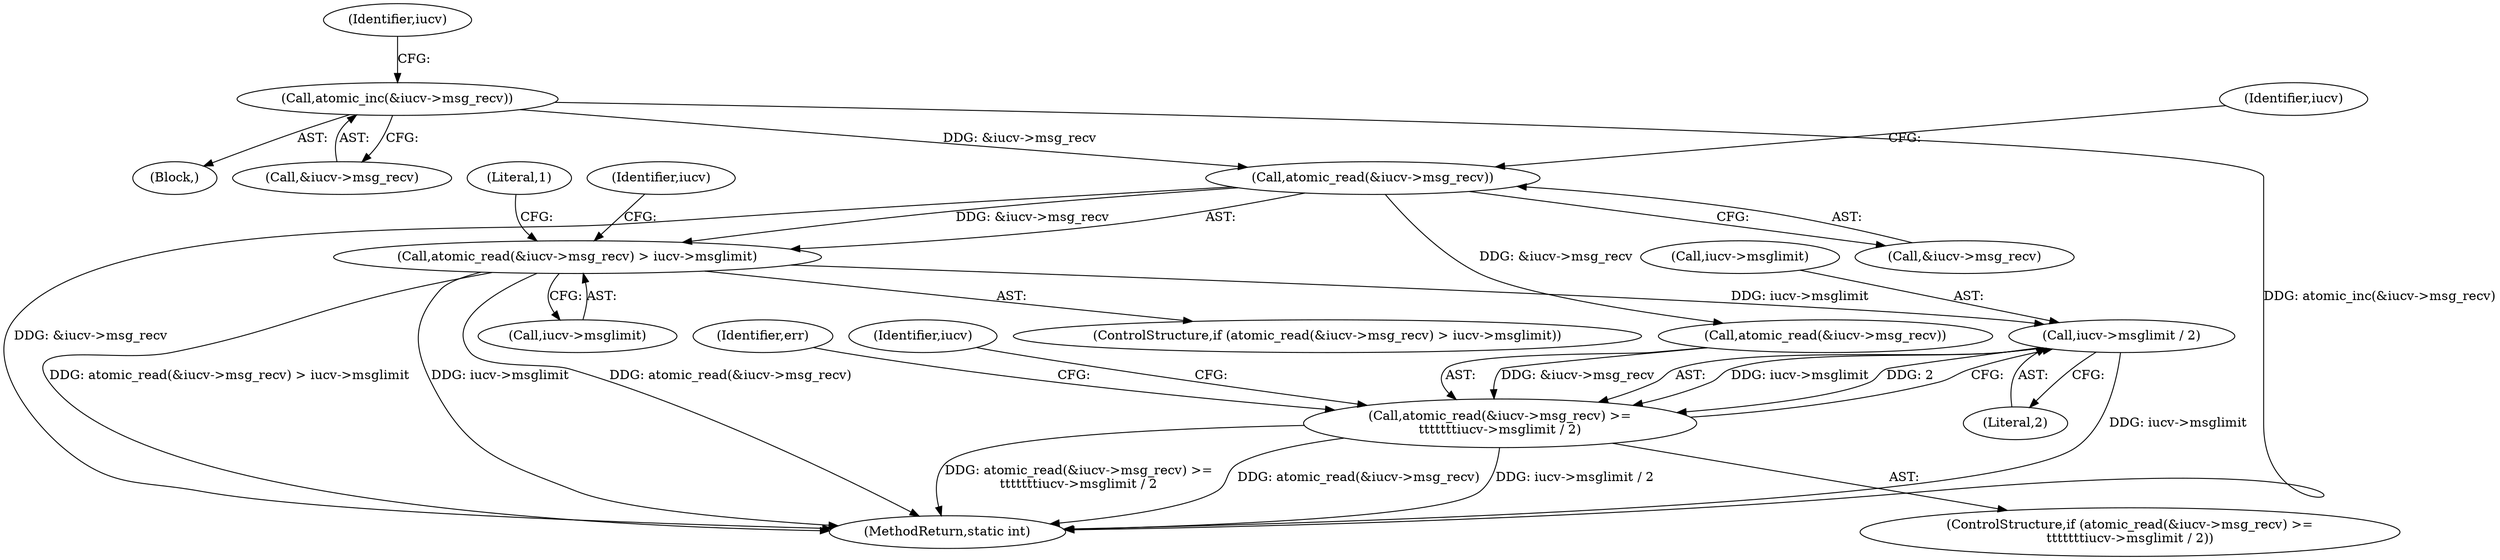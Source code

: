 digraph "0_linux_a5598bd9c087dc0efc250a5221e5d0e6f584ee88@API" {
"1000336" [label="(Call,atomic_read(&iucv->msg_recv) > iucv->msglimit)"];
"1000337" [label="(Call,atomic_read(&iucv->msg_recv))"];
"1000330" [label="(Call,atomic_inc(&iucv->msg_recv))"];
"1000416" [label="(Call,iucv->msglimit / 2)"];
"1000410" [label="(Call,atomic_read(&iucv->msg_recv) >=\n\t\t\t\t\t\t\tiucv->msglimit / 2)"];
"1000337" [label="(Call,atomic_read(&iucv->msg_recv))"];
"1000336" [label="(Call,atomic_read(&iucv->msg_recv) > iucv->msglimit)"];
"1000409" [label="(ControlStructure,if (atomic_read(&iucv->msg_recv) >=\n\t\t\t\t\t\t\tiucv->msglimit / 2))"];
"1000330" [label="(Call,atomic_inc(&iucv->msg_recv))"];
"1000417" [label="(Call,iucv->msglimit)"];
"1000411" [label="(Call,atomic_read(&iucv->msg_recv))"];
"1000347" [label="(Literal,1)"];
"1000357" [label="(Identifier,iucv)"];
"1000331" [label="(Call,&iucv->msg_recv)"];
"1000340" [label="(Identifier,iucv)"];
"1000342" [label="(Call,iucv->msglimit)"];
"1000423" [label="(Identifier,err)"];
"1000329" [label="(Block,)"];
"1000420" [label="(Literal,2)"];
"1000410" [label="(Call,atomic_read(&iucv->msg_recv) >=\n\t\t\t\t\t\t\tiucv->msglimit / 2)"];
"1000460" [label="(MethodReturn,static int)"];
"1000338" [label="(Call,&iucv->msg_recv)"];
"1000335" [label="(ControlStructure,if (atomic_read(&iucv->msg_recv) > iucv->msglimit))"];
"1000343" [label="(Identifier,iucv)"];
"1000416" [label="(Call,iucv->msglimit / 2)"];
"1000441" [label="(Identifier,iucv)"];
"1000336" -> "1000335"  [label="AST: "];
"1000336" -> "1000342"  [label="CFG: "];
"1000337" -> "1000336"  [label="AST: "];
"1000342" -> "1000336"  [label="AST: "];
"1000347" -> "1000336"  [label="CFG: "];
"1000357" -> "1000336"  [label="CFG: "];
"1000336" -> "1000460"  [label="DDG: atomic_read(&iucv->msg_recv) > iucv->msglimit"];
"1000336" -> "1000460"  [label="DDG: iucv->msglimit"];
"1000336" -> "1000460"  [label="DDG: atomic_read(&iucv->msg_recv)"];
"1000337" -> "1000336"  [label="DDG: &iucv->msg_recv"];
"1000336" -> "1000416"  [label="DDG: iucv->msglimit"];
"1000337" -> "1000338"  [label="CFG: "];
"1000338" -> "1000337"  [label="AST: "];
"1000343" -> "1000337"  [label="CFG: "];
"1000337" -> "1000460"  [label="DDG: &iucv->msg_recv"];
"1000330" -> "1000337"  [label="DDG: &iucv->msg_recv"];
"1000337" -> "1000411"  [label="DDG: &iucv->msg_recv"];
"1000330" -> "1000329"  [label="AST: "];
"1000330" -> "1000331"  [label="CFG: "];
"1000331" -> "1000330"  [label="AST: "];
"1000340" -> "1000330"  [label="CFG: "];
"1000330" -> "1000460"  [label="DDG: atomic_inc(&iucv->msg_recv)"];
"1000416" -> "1000410"  [label="AST: "];
"1000416" -> "1000420"  [label="CFG: "];
"1000417" -> "1000416"  [label="AST: "];
"1000420" -> "1000416"  [label="AST: "];
"1000410" -> "1000416"  [label="CFG: "];
"1000416" -> "1000460"  [label="DDG: iucv->msglimit"];
"1000416" -> "1000410"  [label="DDG: iucv->msglimit"];
"1000416" -> "1000410"  [label="DDG: 2"];
"1000410" -> "1000409"  [label="AST: "];
"1000411" -> "1000410"  [label="AST: "];
"1000423" -> "1000410"  [label="CFG: "];
"1000441" -> "1000410"  [label="CFG: "];
"1000410" -> "1000460"  [label="DDG: atomic_read(&iucv->msg_recv)"];
"1000410" -> "1000460"  [label="DDG: iucv->msglimit / 2"];
"1000410" -> "1000460"  [label="DDG: atomic_read(&iucv->msg_recv) >=\n\t\t\t\t\t\t\tiucv->msglimit / 2"];
"1000411" -> "1000410"  [label="DDG: &iucv->msg_recv"];
}
